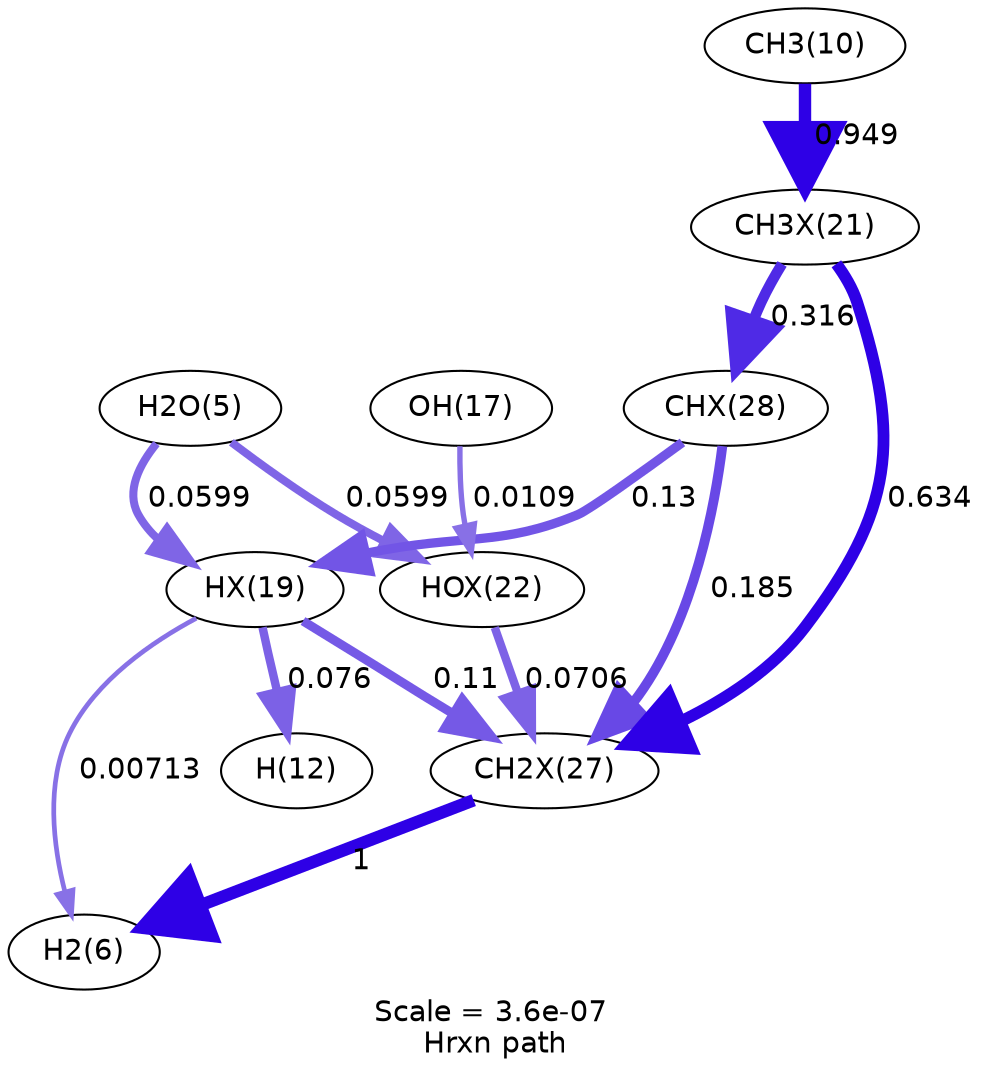 digraph reaction_paths {
center=1;
s23 -> s7[fontname="Helvetica", penwidth=2.27, arrowsize=1.13, color="0.7, 0.507, 0.9"
, label=" 0.00713"];
s31 -> s7[fontname="Helvetica", penwidth=6, arrowsize=3, color="0.7, 1.5, 0.9"
, label=" 1"];
s23 -> s13[fontname="Helvetica", penwidth=4.05, arrowsize=2.03, color="0.7, 0.576, 0.9"
, label=" 0.076"];
s6 -> s23[fontname="Helvetica", penwidth=3.87, arrowsize=1.94, color="0.7, 0.56, 0.9"
, label=" 0.0599"];
s23 -> s31[fontname="Helvetica", penwidth=4.33, arrowsize=2.17, color="0.7, 0.61, 0.9"
, label=" 0.11"];
s32 -> s23[fontname="Helvetica", penwidth=4.46, arrowsize=2.23, color="0.7, 0.63, 0.9"
, label=" 0.13"];
s6 -> s26[fontname="Helvetica", penwidth=3.87, arrowsize=1.94, color="0.7, 0.56, 0.9"
, label=" 0.0599"];
s18 -> s26[fontname="Helvetica", penwidth=2.59, arrowsize=1.29, color="0.7, 0.511, 0.9"
, label=" 0.0109"];
s26 -> s31[fontname="Helvetica", penwidth=4, arrowsize=2, color="0.7, 0.571, 0.9"
, label=" 0.0706"];
s11 -> s25[fontname="Helvetica", penwidth=5.96, arrowsize=2.98, color="0.7, 1.45, 0.9"
, label=" 0.949"];
s25 -> s31[fontname="Helvetica", penwidth=5.66, arrowsize=2.83, color="0.7, 1.13, 0.9"
, label=" 0.634"];
s25 -> s32[fontname="Helvetica", penwidth=5.13, arrowsize=2.56, color="0.7, 0.816, 0.9"
, label=" 0.316"];
s32 -> s31[fontname="Helvetica", penwidth=4.73, arrowsize=2.36, color="0.7, 0.685, 0.9"
, label=" 0.185"];
s6 [ fontname="Helvetica", label="H2O(5)"];
s7 [ fontname="Helvetica", label="H2(6)"];
s11 [ fontname="Helvetica", label="CH3(10)"];
s13 [ fontname="Helvetica", label="H(12)"];
s18 [ fontname="Helvetica", label="OH(17)"];
s23 [ fontname="Helvetica", label="HX(19)"];
s25 [ fontname="Helvetica", label="CH3X(21)"];
s26 [ fontname="Helvetica", label="HOX(22)"];
s31 [ fontname="Helvetica", label="CH2X(27)"];
s32 [ fontname="Helvetica", label="CHX(28)"];
 label = "Scale = 3.6e-07\l Hrxn path";
 fontname = "Helvetica";
}
